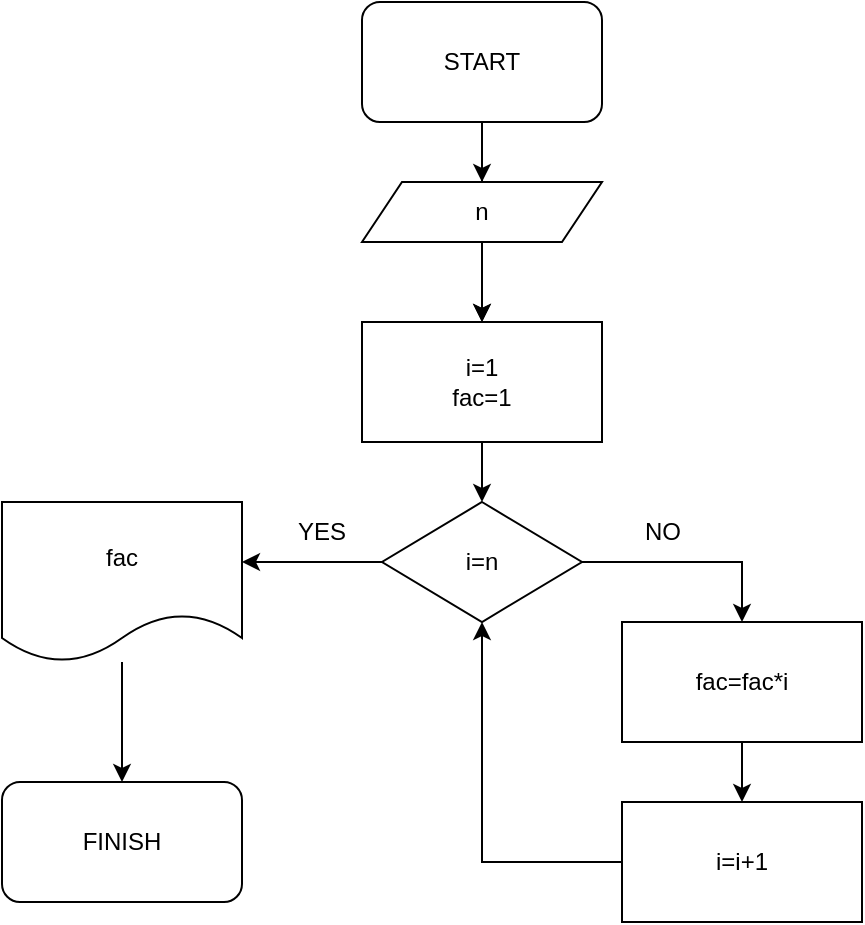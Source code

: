 <mxfile version="21.0.2" type="github">
  <diagram name="Страница 1" id="qYbamkWBOVK8EjHwo0-N">
    <mxGraphModel dx="880" dy="484" grid="1" gridSize="10" guides="1" tooltips="1" connect="1" arrows="1" fold="1" page="1" pageScale="1" pageWidth="827" pageHeight="1169" math="0" shadow="0">
      <root>
        <mxCell id="0" />
        <mxCell id="1" parent="0" />
        <mxCell id="uOfbAhcUC9eBJrv4FeB4-19" value="" style="edgeStyle=orthogonalEdgeStyle;rounded=0;orthogonalLoop=1;jettySize=auto;html=1;" edge="1" parent="1" source="uOfbAhcUC9eBJrv4FeB4-1" target="uOfbAhcUC9eBJrv4FeB4-3">
          <mxGeometry relative="1" as="geometry" />
        </mxCell>
        <mxCell id="uOfbAhcUC9eBJrv4FeB4-21" value="" style="edgeStyle=orthogonalEdgeStyle;rounded=0;orthogonalLoop=1;jettySize=auto;html=1;" edge="1" parent="1" source="uOfbAhcUC9eBJrv4FeB4-1" target="uOfbAhcUC9eBJrv4FeB4-3">
          <mxGeometry relative="1" as="geometry" />
        </mxCell>
        <mxCell id="uOfbAhcUC9eBJrv4FeB4-1" value="START" style="rounded=1;whiteSpace=wrap;html=1;" vertex="1" parent="1">
          <mxGeometry x="330" y="20" width="120" height="60" as="geometry" />
        </mxCell>
        <mxCell id="uOfbAhcUC9eBJrv4FeB4-22" value="" style="edgeStyle=orthogonalEdgeStyle;rounded=0;orthogonalLoop=1;jettySize=auto;html=1;exitX=0.5;exitY=1;exitDx=0;exitDy=0;entryX=0.5;entryY=0;entryDx=0;entryDy=0;" edge="1" parent="1" source="uOfbAhcUC9eBJrv4FeB4-1" target="uOfbAhcUC9eBJrv4FeB4-2">
          <mxGeometry relative="1" as="geometry">
            <mxPoint x="560" y="100" as="targetPoint" />
          </mxGeometry>
        </mxCell>
        <mxCell id="uOfbAhcUC9eBJrv4FeB4-2" value="n" style="shape=parallelogram;perimeter=parallelogramPerimeter;whiteSpace=wrap;html=1;fixedSize=1;" vertex="1" parent="1">
          <mxGeometry x="330" y="110" width="120" height="30" as="geometry" />
        </mxCell>
        <mxCell id="uOfbAhcUC9eBJrv4FeB4-23" value="" style="edgeStyle=orthogonalEdgeStyle;rounded=0;orthogonalLoop=1;jettySize=auto;html=1;" edge="1" parent="1" source="uOfbAhcUC9eBJrv4FeB4-3" target="uOfbAhcUC9eBJrv4FeB4-4">
          <mxGeometry relative="1" as="geometry" />
        </mxCell>
        <mxCell id="uOfbAhcUC9eBJrv4FeB4-3" value="i=1&lt;br&gt;fac=1" style="rounded=0;whiteSpace=wrap;html=1;" vertex="1" parent="1">
          <mxGeometry x="330" y="180" width="120" height="60" as="geometry" />
        </mxCell>
        <mxCell id="uOfbAhcUC9eBJrv4FeB4-5" style="edgeStyle=orthogonalEdgeStyle;rounded=0;orthogonalLoop=1;jettySize=auto;html=1;entryX=0.5;entryY=0;entryDx=0;entryDy=0;" edge="1" parent="1" source="uOfbAhcUC9eBJrv4FeB4-4" target="uOfbAhcUC9eBJrv4FeB4-7">
          <mxGeometry relative="1" as="geometry">
            <mxPoint x="530" y="300" as="targetPoint" />
          </mxGeometry>
        </mxCell>
        <mxCell id="uOfbAhcUC9eBJrv4FeB4-15" value="" style="edgeStyle=orthogonalEdgeStyle;rounded=0;orthogonalLoop=1;jettySize=auto;html=1;" edge="1" parent="1" source="uOfbAhcUC9eBJrv4FeB4-4">
          <mxGeometry relative="1" as="geometry">
            <mxPoint x="270" y="300" as="targetPoint" />
          </mxGeometry>
        </mxCell>
        <mxCell id="uOfbAhcUC9eBJrv4FeB4-4" value="i=n" style="rhombus;whiteSpace=wrap;html=1;" vertex="1" parent="1">
          <mxGeometry x="340" y="270" width="100" height="60" as="geometry" />
        </mxCell>
        <mxCell id="uOfbAhcUC9eBJrv4FeB4-6" value="NO" style="text;html=1;align=center;verticalAlign=middle;resizable=0;points=[];autosize=1;strokeColor=none;fillColor=none;" vertex="1" parent="1">
          <mxGeometry x="460" y="270" width="40" height="30" as="geometry" />
        </mxCell>
        <mxCell id="uOfbAhcUC9eBJrv4FeB4-12" value="" style="edgeStyle=orthogonalEdgeStyle;rounded=0;orthogonalLoop=1;jettySize=auto;html=1;" edge="1" parent="1" source="uOfbAhcUC9eBJrv4FeB4-7" target="uOfbAhcUC9eBJrv4FeB4-8">
          <mxGeometry relative="1" as="geometry" />
        </mxCell>
        <mxCell id="uOfbAhcUC9eBJrv4FeB4-7" value="fac=fac*i" style="rounded=0;whiteSpace=wrap;html=1;" vertex="1" parent="1">
          <mxGeometry x="460" y="330" width="120" height="60" as="geometry" />
        </mxCell>
        <mxCell id="uOfbAhcUC9eBJrv4FeB4-13" style="edgeStyle=orthogonalEdgeStyle;rounded=0;orthogonalLoop=1;jettySize=auto;html=1;entryX=0.5;entryY=1;entryDx=0;entryDy=0;" edge="1" parent="1" source="uOfbAhcUC9eBJrv4FeB4-8" target="uOfbAhcUC9eBJrv4FeB4-4">
          <mxGeometry relative="1" as="geometry" />
        </mxCell>
        <mxCell id="uOfbAhcUC9eBJrv4FeB4-8" value="i=i+1" style="rounded=0;whiteSpace=wrap;html=1;" vertex="1" parent="1">
          <mxGeometry x="460" y="420" width="120" height="60" as="geometry" />
        </mxCell>
        <mxCell id="uOfbAhcUC9eBJrv4FeB4-16" value="YES" style="text;html=1;strokeColor=none;fillColor=none;align=center;verticalAlign=middle;whiteSpace=wrap;rounded=0;" vertex="1" parent="1">
          <mxGeometry x="280" y="270" width="60" height="30" as="geometry" />
        </mxCell>
        <mxCell id="uOfbAhcUC9eBJrv4FeB4-25" value="" style="edgeStyle=orthogonalEdgeStyle;rounded=0;orthogonalLoop=1;jettySize=auto;html=1;" edge="1" parent="1" source="uOfbAhcUC9eBJrv4FeB4-17" target="uOfbAhcUC9eBJrv4FeB4-24">
          <mxGeometry relative="1" as="geometry" />
        </mxCell>
        <mxCell id="uOfbAhcUC9eBJrv4FeB4-17" value="fac" style="shape=document;whiteSpace=wrap;html=1;boundedLbl=1;" vertex="1" parent="1">
          <mxGeometry x="150" y="270" width="120" height="80" as="geometry" />
        </mxCell>
        <mxCell id="uOfbAhcUC9eBJrv4FeB4-24" value="FINISH" style="rounded=1;whiteSpace=wrap;html=1;" vertex="1" parent="1">
          <mxGeometry x="150" y="410" width="120" height="60" as="geometry" />
        </mxCell>
      </root>
    </mxGraphModel>
  </diagram>
</mxfile>
